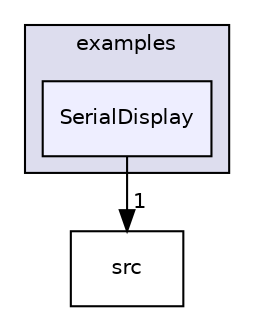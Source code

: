 digraph "Arduino/Libraries/LiquidCrystal/examples/SerialDisplay" {
  compound=true
  node [ fontsize="10", fontname="Helvetica"];
  edge [ labelfontsize="10", labelfontname="Helvetica"];
  subgraph clusterdir_0db407235f3e05e22e69c024e6335976 {
    graph [ bgcolor="#ddddee", pencolor="black", label="examples" fontname="Helvetica", fontsize="10", URL="dir_0db407235f3e05e22e69c024e6335976.html"]
  dir_193f880c1b12a2ac3607dba1bb7ab821 [shape=box, label="SerialDisplay", style="filled", fillcolor="#eeeeff", pencolor="black", URL="dir_193f880c1b12a2ac3607dba1bb7ab821.html"];
  }
  dir_b4844d264c4be39b4c927dc19dd339fd [shape=box label="src" URL="dir_b4844d264c4be39b4c927dc19dd339fd.html"];
  dir_193f880c1b12a2ac3607dba1bb7ab821->dir_b4844d264c4be39b4c927dc19dd339fd [headlabel="1", labeldistance=1.5 headhref="dir_000016_000019.html"];
}
